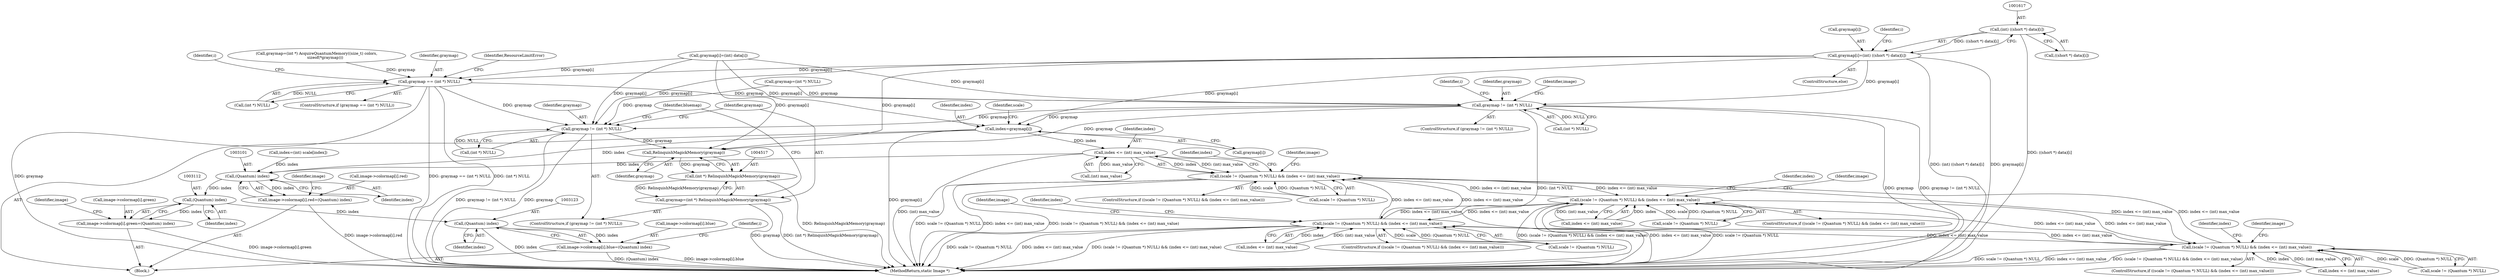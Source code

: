 digraph "0_ImageMagick_f6e9d0d9955e85bdd7540b251cd50d598dacc5e6_8@array" {
"1001616" [label="(Call,(int) ((short *) data)[i])"];
"1001612" [label="(Call,graymap[i]=(int) ((short *) data)[i])"];
"1001579" [label="(Call,graymap == (int *) NULL)"];
"1003051" [label="(Call,graymap != (int *) NULL)"];
"1003068" [label="(Call,index=graymap[i])"];
"1003080" [label="(Call,index <= (int) max_value)"];
"1003074" [label="(Call,(scale != (Quantum *) NULL) && (index <= (int) max_value))"];
"1002915" [label="(Call,(scale != (Quantum *) NULL) && (index <= (int) max_value))"];
"1002968" [label="(Call,(scale != (Quantum *) NULL) && (index <= (int) max_value))"];
"1003021" [label="(Call,(scale != (Quantum *) NULL) && (index <= (int) max_value))"];
"1003100" [label="(Call,(Quantum) index)"];
"1003092" [label="(Call,image->colormap[i].red=(Quantum) index)"];
"1003111" [label="(Call,(Quantum) index)"];
"1003103" [label="(Call,image->colormap[i].green=(Quantum) index)"];
"1003122" [label="(Call,(Quantum) index)"];
"1003114" [label="(Call,image->colormap[i].blue=(Quantum) index)"];
"1004509" [label="(Call,graymap != (int *) NULL)"];
"1004518" [label="(Call,RelinquishMagickMemory(graymap))"];
"1004516" [label="(Call,(int *) RelinquishMagickMemory(graymap))"];
"1004514" [label="(Call,graymap=(int *) RelinquishMagickMemory(graymap))"];
"1001613" [label="(Call,graymap[i])"];
"1003104" [label="(Call,image->colormap[i].green)"];
"1003021" [label="(Call,(scale != (Quantum *) NULL) && (index <= (int) max_value))"];
"1004522" [label="(Identifier,bluemap)"];
"1001567" [label="(Call,graymap=(int *) AcquireQuantumMemory((size_t) colors,\n              sizeof(*graymap)))"];
"1004508" [label="(ControlStructure,if (graymap != (int *) NULL))"];
"1003113" [label="(Identifier,index)"];
"1001580" [label="(Identifier,graymap)"];
"1004563" [label="(MethodReturn,static Image *)"];
"1003118" [label="(Identifier,image)"];
"1003081" [label="(Identifier,index)"];
"1003115" [label="(Call,image->colormap[i].blue)"];
"1003082" [label="(Call,(int) max_value)"];
"1003043" [label="(Identifier,image)"];
"1002914" [label="(ControlStructure,if ((scale != (Quantum *) NULL) && (index <= (int) max_value)))"];
"1003068" [label="(Call,index=graymap[i])"];
"1001612" [label="(Call,graymap[i]=(int) ((short *) data)[i])"];
"1001597" [label="(Identifier,i)"];
"1003073" [label="(ControlStructure,if ((scale != (Quantum *) NULL) && (index <= (int) max_value)))"];
"1003092" [label="(Call,image->colormap[i].red=(Quantum) index)"];
"1002927" [label="(Identifier,index)"];
"1002915" [label="(Call,(scale != (Quantum *) NULL) && (index <= (int) max_value))"];
"1001579" [label="(Call,graymap == (int *) NULL)"];
"1002990" [label="(Identifier,image)"];
"1001578" [label="(ControlStructure,if (graymap == (int *) NULL))"];
"1001618" [label="(Call,((short *) data)[i])"];
"1004509" [label="(Call,graymap != (int *) NULL)"];
"1003058" [label="(Identifier,i)"];
"1003096" [label="(Identifier,image)"];
"1002969" [label="(Call,scale != (Quantum *) NULL)"];
"1003020" [label="(ControlStructure,if ((scale != (Quantum *) NULL) && (index <= (int) max_value)))"];
"1002921" [label="(Call,index <= (int) max_value)"];
"1003052" [label="(Identifier,graymap)"];
"1003066" [label="(Identifier,i)"];
"1002937" [label="(Identifier,image)"];
"1001581" [label="(Call,(int *) NULL)"];
"1003070" [label="(Call,graymap[i])"];
"1003080" [label="(Call,index <= (int) max_value)"];
"1003074" [label="(Call,(scale != (Quantum *) NULL) && (index <= (int) max_value))"];
"1003033" [label="(Identifier,index)"];
"1001616" [label="(Call,(int) ((short *) data)[i])"];
"1003067" [label="(Block,)"];
"1003111" [label="(Call,(Quantum) index)"];
"1003069" [label="(Identifier,index)"];
"1003100" [label="(Call,(Quantum) index)"];
"1001585" [label="(Identifier,ResourceLimitError)"];
"1003093" [label="(Call,image->colormap[i].red)"];
"1003122" [label="(Call,(Quantum) index)"];
"1004511" [label="(Call,(int *) NULL)"];
"1002916" [label="(Call,scale != (Quantum *) NULL)"];
"1003075" [label="(Call,scale != (Quantum *) NULL)"];
"1000388" [label="(Call,graymap=(int *) NULL)"];
"1003050" [label="(ControlStructure,if (graymap != (int *) NULL))"];
"1002974" [label="(Call,index <= (int) max_value)"];
"1003076" [label="(Identifier,scale)"];
"1003102" [label="(Identifier,index)"];
"1004515" [label="(Identifier,graymap)"];
"1003103" [label="(Call,image->colormap[i].green=(Quantum) index)"];
"1003086" [label="(Identifier,index)"];
"1002967" [label="(ControlStructure,if ((scale != (Quantum *) NULL) && (index <= (int) max_value)))"];
"1001589" [label="(Identifier,i)"];
"1001611" [label="(ControlStructure,else)"];
"1002980" [label="(Identifier,index)"];
"1004510" [label="(Identifier,graymap)"];
"1003085" [label="(Call,index=(int) scale[index])"];
"1003027" [label="(Call,index <= (int) max_value)"];
"1003053" [label="(Call,(int *) NULL)"];
"1003107" [label="(Identifier,image)"];
"1002968" [label="(Call,(scale != (Quantum *) NULL) && (index <= (int) max_value))"];
"1003124" [label="(Identifier,index)"];
"1003128" [label="(Identifier,image)"];
"1004518" [label="(Call,RelinquishMagickMemory(graymap))"];
"1003051" [label="(Call,graymap != (int *) NULL)"];
"1001602" [label="(Call,graymap[i]=(int) data[i])"];
"1004514" [label="(Call,graymap=(int *) RelinquishMagickMemory(graymap))"];
"1004519" [label="(Identifier,graymap)"];
"1003114" [label="(Call,image->colormap[i].blue=(Quantum) index)"];
"1003022" [label="(Call,scale != (Quantum *) NULL)"];
"1004516" [label="(Call,(int *) RelinquishMagickMemory(graymap))"];
"1001616" -> "1001612"  [label="AST: "];
"1001616" -> "1001618"  [label="CFG: "];
"1001617" -> "1001616"  [label="AST: "];
"1001618" -> "1001616"  [label="AST: "];
"1001612" -> "1001616"  [label="CFG: "];
"1001616" -> "1004563"  [label="DDG: ((short *) data)[i]"];
"1001616" -> "1001612"  [label="DDG: ((short *) data)[i]"];
"1001612" -> "1001611"  [label="AST: "];
"1001613" -> "1001612"  [label="AST: "];
"1001597" -> "1001612"  [label="CFG: "];
"1001612" -> "1004563"  [label="DDG: (int) ((short *) data)[i]"];
"1001612" -> "1004563"  [label="DDG: graymap[i]"];
"1001612" -> "1001579"  [label="DDG: graymap[i]"];
"1001612" -> "1003051"  [label="DDG: graymap[i]"];
"1001612" -> "1003068"  [label="DDG: graymap[i]"];
"1001612" -> "1004509"  [label="DDG: graymap[i]"];
"1001612" -> "1004518"  [label="DDG: graymap[i]"];
"1001579" -> "1001578"  [label="AST: "];
"1001579" -> "1001581"  [label="CFG: "];
"1001580" -> "1001579"  [label="AST: "];
"1001581" -> "1001579"  [label="AST: "];
"1001585" -> "1001579"  [label="CFG: "];
"1001589" -> "1001579"  [label="CFG: "];
"1001579" -> "1004563"  [label="DDG: graymap"];
"1001579" -> "1004563"  [label="DDG: graymap == (int *) NULL"];
"1001579" -> "1004563"  [label="DDG: (int *) NULL"];
"1001602" -> "1001579"  [label="DDG: graymap[i]"];
"1001567" -> "1001579"  [label="DDG: graymap"];
"1001581" -> "1001579"  [label="DDG: NULL"];
"1001579" -> "1003051"  [label="DDG: graymap"];
"1001579" -> "1004509"  [label="DDG: graymap"];
"1003051" -> "1003050"  [label="AST: "];
"1003051" -> "1003053"  [label="CFG: "];
"1003052" -> "1003051"  [label="AST: "];
"1003053" -> "1003051"  [label="AST: "];
"1003058" -> "1003051"  [label="CFG: "];
"1003128" -> "1003051"  [label="CFG: "];
"1003051" -> "1004563"  [label="DDG: (int *) NULL"];
"1003051" -> "1004563"  [label="DDG: graymap"];
"1003051" -> "1004563"  [label="DDG: graymap != (int *) NULL"];
"1000388" -> "1003051"  [label="DDG: graymap"];
"1001602" -> "1003051"  [label="DDG: graymap[i]"];
"1003053" -> "1003051"  [label="DDG: NULL"];
"1003051" -> "1003068"  [label="DDG: graymap"];
"1003051" -> "1004509"  [label="DDG: graymap"];
"1003051" -> "1004518"  [label="DDG: graymap"];
"1003068" -> "1003067"  [label="AST: "];
"1003068" -> "1003070"  [label="CFG: "];
"1003069" -> "1003068"  [label="AST: "];
"1003070" -> "1003068"  [label="AST: "];
"1003076" -> "1003068"  [label="CFG: "];
"1003068" -> "1004563"  [label="DDG: graymap[i]"];
"1001602" -> "1003068"  [label="DDG: graymap[i]"];
"1003068" -> "1003080"  [label="DDG: index"];
"1003068" -> "1003100"  [label="DDG: index"];
"1003080" -> "1003074"  [label="AST: "];
"1003080" -> "1003082"  [label="CFG: "];
"1003081" -> "1003080"  [label="AST: "];
"1003082" -> "1003080"  [label="AST: "];
"1003074" -> "1003080"  [label="CFG: "];
"1003080" -> "1004563"  [label="DDG: (int) max_value"];
"1003080" -> "1003074"  [label="DDG: index"];
"1003080" -> "1003074"  [label="DDG: (int) max_value"];
"1003082" -> "1003080"  [label="DDG: max_value"];
"1003080" -> "1003100"  [label="DDG: index"];
"1003074" -> "1003073"  [label="AST: "];
"1003074" -> "1003075"  [label="CFG: "];
"1003075" -> "1003074"  [label="AST: "];
"1003086" -> "1003074"  [label="CFG: "];
"1003096" -> "1003074"  [label="CFG: "];
"1003074" -> "1004563"  [label="DDG: scale != (Quantum *) NULL"];
"1003074" -> "1004563"  [label="DDG: index <= (int) max_value"];
"1003074" -> "1004563"  [label="DDG: (scale != (Quantum *) NULL) && (index <= (int) max_value)"];
"1003074" -> "1002915"  [label="DDG: index <= (int) max_value"];
"1003074" -> "1002968"  [label="DDG: index <= (int) max_value"];
"1003074" -> "1003021"  [label="DDG: index <= (int) max_value"];
"1003075" -> "1003074"  [label="DDG: scale"];
"1003075" -> "1003074"  [label="DDG: (Quantum *) NULL"];
"1002915" -> "1003074"  [label="DDG: index <= (int) max_value"];
"1002968" -> "1003074"  [label="DDG: index <= (int) max_value"];
"1003021" -> "1003074"  [label="DDG: index <= (int) max_value"];
"1002915" -> "1002914"  [label="AST: "];
"1002915" -> "1002916"  [label="CFG: "];
"1002915" -> "1002921"  [label="CFG: "];
"1002916" -> "1002915"  [label="AST: "];
"1002921" -> "1002915"  [label="AST: "];
"1002927" -> "1002915"  [label="CFG: "];
"1002937" -> "1002915"  [label="CFG: "];
"1002915" -> "1004563"  [label="DDG: (scale != (Quantum *) NULL) && (index <= (int) max_value)"];
"1002915" -> "1004563"  [label="DDG: index <= (int) max_value"];
"1002915" -> "1004563"  [label="DDG: scale != (Quantum *) NULL"];
"1002916" -> "1002915"  [label="DDG: scale"];
"1002916" -> "1002915"  [label="DDG: (Quantum *) NULL"];
"1002921" -> "1002915"  [label="DDG: index"];
"1002921" -> "1002915"  [label="DDG: (int) max_value"];
"1002968" -> "1002915"  [label="DDG: index <= (int) max_value"];
"1003021" -> "1002915"  [label="DDG: index <= (int) max_value"];
"1002915" -> "1002968"  [label="DDG: index <= (int) max_value"];
"1002915" -> "1003021"  [label="DDG: index <= (int) max_value"];
"1002968" -> "1002967"  [label="AST: "];
"1002968" -> "1002969"  [label="CFG: "];
"1002968" -> "1002974"  [label="CFG: "];
"1002969" -> "1002968"  [label="AST: "];
"1002974" -> "1002968"  [label="AST: "];
"1002980" -> "1002968"  [label="CFG: "];
"1002990" -> "1002968"  [label="CFG: "];
"1002968" -> "1004563"  [label="DDG: scale != (Quantum *) NULL"];
"1002968" -> "1004563"  [label="DDG: index <= (int) max_value"];
"1002968" -> "1004563"  [label="DDG: (scale != (Quantum *) NULL) && (index <= (int) max_value)"];
"1002969" -> "1002968"  [label="DDG: scale"];
"1002969" -> "1002968"  [label="DDG: (Quantum *) NULL"];
"1003021" -> "1002968"  [label="DDG: index <= (int) max_value"];
"1002974" -> "1002968"  [label="DDG: index"];
"1002974" -> "1002968"  [label="DDG: (int) max_value"];
"1002968" -> "1003021"  [label="DDG: index <= (int) max_value"];
"1003021" -> "1003020"  [label="AST: "];
"1003021" -> "1003022"  [label="CFG: "];
"1003021" -> "1003027"  [label="CFG: "];
"1003022" -> "1003021"  [label="AST: "];
"1003027" -> "1003021"  [label="AST: "];
"1003033" -> "1003021"  [label="CFG: "];
"1003043" -> "1003021"  [label="CFG: "];
"1003021" -> "1004563"  [label="DDG: (scale != (Quantum *) NULL) && (index <= (int) max_value)"];
"1003021" -> "1004563"  [label="DDG: scale != (Quantum *) NULL"];
"1003021" -> "1004563"  [label="DDG: index <= (int) max_value"];
"1003022" -> "1003021"  [label="DDG: scale"];
"1003022" -> "1003021"  [label="DDG: (Quantum *) NULL"];
"1003027" -> "1003021"  [label="DDG: index"];
"1003027" -> "1003021"  [label="DDG: (int) max_value"];
"1003100" -> "1003092"  [label="AST: "];
"1003100" -> "1003102"  [label="CFG: "];
"1003101" -> "1003100"  [label="AST: "];
"1003102" -> "1003100"  [label="AST: "];
"1003092" -> "1003100"  [label="CFG: "];
"1003100" -> "1003092"  [label="DDG: index"];
"1003085" -> "1003100"  [label="DDG: index"];
"1003100" -> "1003111"  [label="DDG: index"];
"1003092" -> "1003067"  [label="AST: "];
"1003093" -> "1003092"  [label="AST: "];
"1003107" -> "1003092"  [label="CFG: "];
"1003092" -> "1004563"  [label="DDG: image->colormap[i].red"];
"1003111" -> "1003103"  [label="AST: "];
"1003111" -> "1003113"  [label="CFG: "];
"1003112" -> "1003111"  [label="AST: "];
"1003113" -> "1003111"  [label="AST: "];
"1003103" -> "1003111"  [label="CFG: "];
"1003111" -> "1003103"  [label="DDG: index"];
"1003111" -> "1003122"  [label="DDG: index"];
"1003103" -> "1003067"  [label="AST: "];
"1003104" -> "1003103"  [label="AST: "];
"1003118" -> "1003103"  [label="CFG: "];
"1003103" -> "1004563"  [label="DDG: image->colormap[i].green"];
"1003122" -> "1003114"  [label="AST: "];
"1003122" -> "1003124"  [label="CFG: "];
"1003123" -> "1003122"  [label="AST: "];
"1003124" -> "1003122"  [label="AST: "];
"1003114" -> "1003122"  [label="CFG: "];
"1003122" -> "1004563"  [label="DDG: index"];
"1003122" -> "1003114"  [label="DDG: index"];
"1003114" -> "1003067"  [label="AST: "];
"1003115" -> "1003114"  [label="AST: "];
"1003066" -> "1003114"  [label="CFG: "];
"1003114" -> "1004563"  [label="DDG: (Quantum) index"];
"1003114" -> "1004563"  [label="DDG: image->colormap[i].blue"];
"1004509" -> "1004508"  [label="AST: "];
"1004509" -> "1004511"  [label="CFG: "];
"1004510" -> "1004509"  [label="AST: "];
"1004511" -> "1004509"  [label="AST: "];
"1004515" -> "1004509"  [label="CFG: "];
"1004522" -> "1004509"  [label="CFG: "];
"1004509" -> "1004563"  [label="DDG: graymap != (int *) NULL"];
"1004509" -> "1004563"  [label="DDG: graymap"];
"1000388" -> "1004509"  [label="DDG: graymap"];
"1001602" -> "1004509"  [label="DDG: graymap[i]"];
"1004511" -> "1004509"  [label="DDG: NULL"];
"1004509" -> "1004518"  [label="DDG: graymap"];
"1004518" -> "1004516"  [label="AST: "];
"1004518" -> "1004519"  [label="CFG: "];
"1004519" -> "1004518"  [label="AST: "];
"1004516" -> "1004518"  [label="CFG: "];
"1004518" -> "1004516"  [label="DDG: graymap"];
"1001602" -> "1004518"  [label="DDG: graymap[i]"];
"1004516" -> "1004514"  [label="AST: "];
"1004517" -> "1004516"  [label="AST: "];
"1004514" -> "1004516"  [label="CFG: "];
"1004516" -> "1004563"  [label="DDG: RelinquishMagickMemory(graymap)"];
"1004516" -> "1004514"  [label="DDG: RelinquishMagickMemory(graymap)"];
"1004514" -> "1004508"  [label="AST: "];
"1004515" -> "1004514"  [label="AST: "];
"1004522" -> "1004514"  [label="CFG: "];
"1004514" -> "1004563"  [label="DDG: (int *) RelinquishMagickMemory(graymap)"];
"1004514" -> "1004563"  [label="DDG: graymap"];
}
